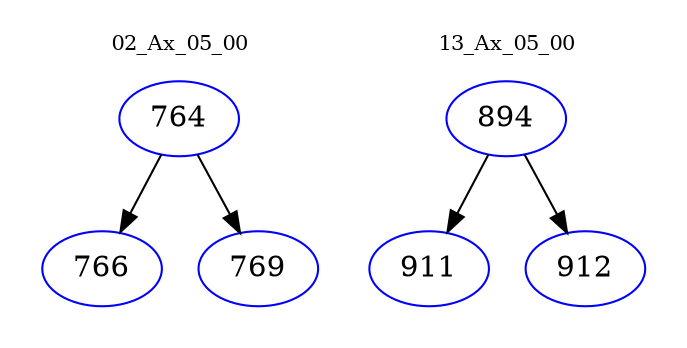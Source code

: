 digraph{
subgraph cluster_0 {
color = white
label = "02_Ax_05_00";
fontsize=10;
T0_764 [label="764", color="blue"]
T0_764 -> T0_766 [color="black"]
T0_766 [label="766", color="blue"]
T0_764 -> T0_769 [color="black"]
T0_769 [label="769", color="blue"]
}
subgraph cluster_1 {
color = white
label = "13_Ax_05_00";
fontsize=10;
T1_894 [label="894", color="blue"]
T1_894 -> T1_911 [color="black"]
T1_911 [label="911", color="blue"]
T1_894 -> T1_912 [color="black"]
T1_912 [label="912", color="blue"]
}
}
